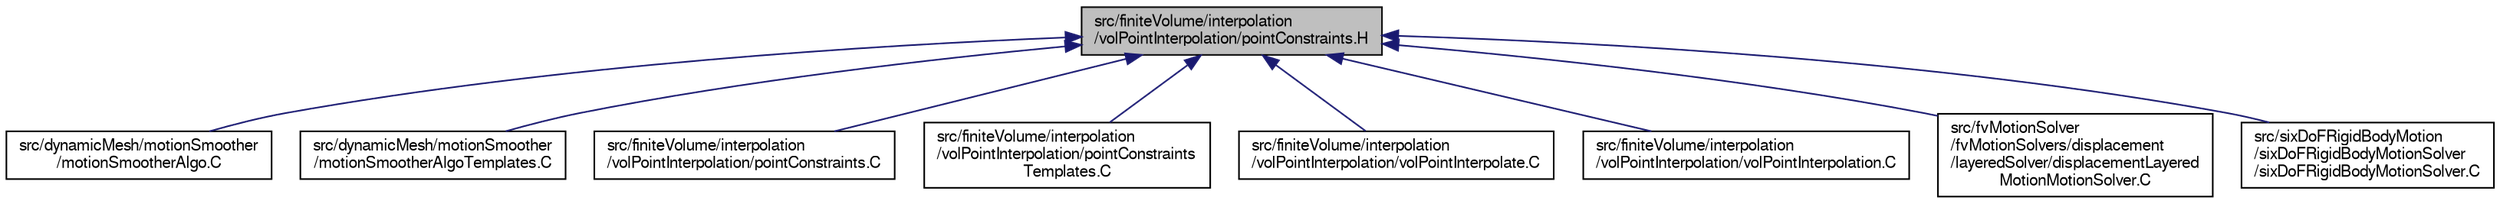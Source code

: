 digraph "src/finiteVolume/interpolation/volPointInterpolation/pointConstraints.H"
{
  bgcolor="transparent";
  edge [fontname="FreeSans",fontsize="10",labelfontname="FreeSans",labelfontsize="10"];
  node [fontname="FreeSans",fontsize="10",shape=record];
  Node128 [label="src/finiteVolume/interpolation\l/volPointInterpolation/pointConstraints.H",height=0.2,width=0.4,color="black", fillcolor="grey75", style="filled", fontcolor="black"];
  Node128 -> Node129 [dir="back",color="midnightblue",fontsize="10",style="solid",fontname="FreeSans"];
  Node129 [label="src/dynamicMesh/motionSmoother\l/motionSmootherAlgo.C",height=0.2,width=0.4,color="black",URL="$a00581.html"];
  Node128 -> Node130 [dir="back",color="midnightblue",fontsize="10",style="solid",fontname="FreeSans"];
  Node130 [label="src/dynamicMesh/motionSmoother\l/motionSmootherAlgoTemplates.C",height=0.2,width=0.4,color="black",URL="$a00590.html"];
  Node128 -> Node131 [dir="back",color="midnightblue",fontsize="10",style="solid",fontname="FreeSans"];
  Node131 [label="src/finiteVolume/interpolation\l/volPointInterpolation/pointConstraints.C",height=0.2,width=0.4,color="black",URL="$a04325.html"];
  Node128 -> Node132 [dir="back",color="midnightblue",fontsize="10",style="solid",fontname="FreeSans"];
  Node132 [label="src/finiteVolume/interpolation\l/volPointInterpolation/pointConstraints\lTemplates.C",height=0.2,width=0.4,color="black",URL="$a04331.html"];
  Node128 -> Node133 [dir="back",color="midnightblue",fontsize="10",style="solid",fontname="FreeSans"];
  Node133 [label="src/finiteVolume/interpolation\l/volPointInterpolation/volPointInterpolate.C",height=0.2,width=0.4,color="black",URL="$a04334.html"];
  Node128 -> Node134 [dir="back",color="midnightblue",fontsize="10",style="solid",fontname="FreeSans"];
  Node134 [label="src/finiteVolume/interpolation\l/volPointInterpolation/volPointInterpolation.C",height=0.2,width=0.4,color="black",URL="$a04337.html"];
  Node128 -> Node135 [dir="back",color="midnightblue",fontsize="10",style="solid",fontname="FreeSans"];
  Node135 [label="src/fvMotionSolver\l/fvMotionSolvers/displacement\l/layeredSolver/displacementLayered\lMotionMotionSolver.C",height=0.2,width=0.4,color="black",URL="$a04391.html"];
  Node128 -> Node136 [dir="back",color="midnightblue",fontsize="10",style="solid",fontname="FreeSans"];
  Node136 [label="src/sixDoFRigidBodyMotion\l/sixDoFRigidBodyMotionSolver\l/sixDoFRigidBodyMotionSolver.C",height=0.2,width=0.4,color="black",URL="$a15029.html"];
}
